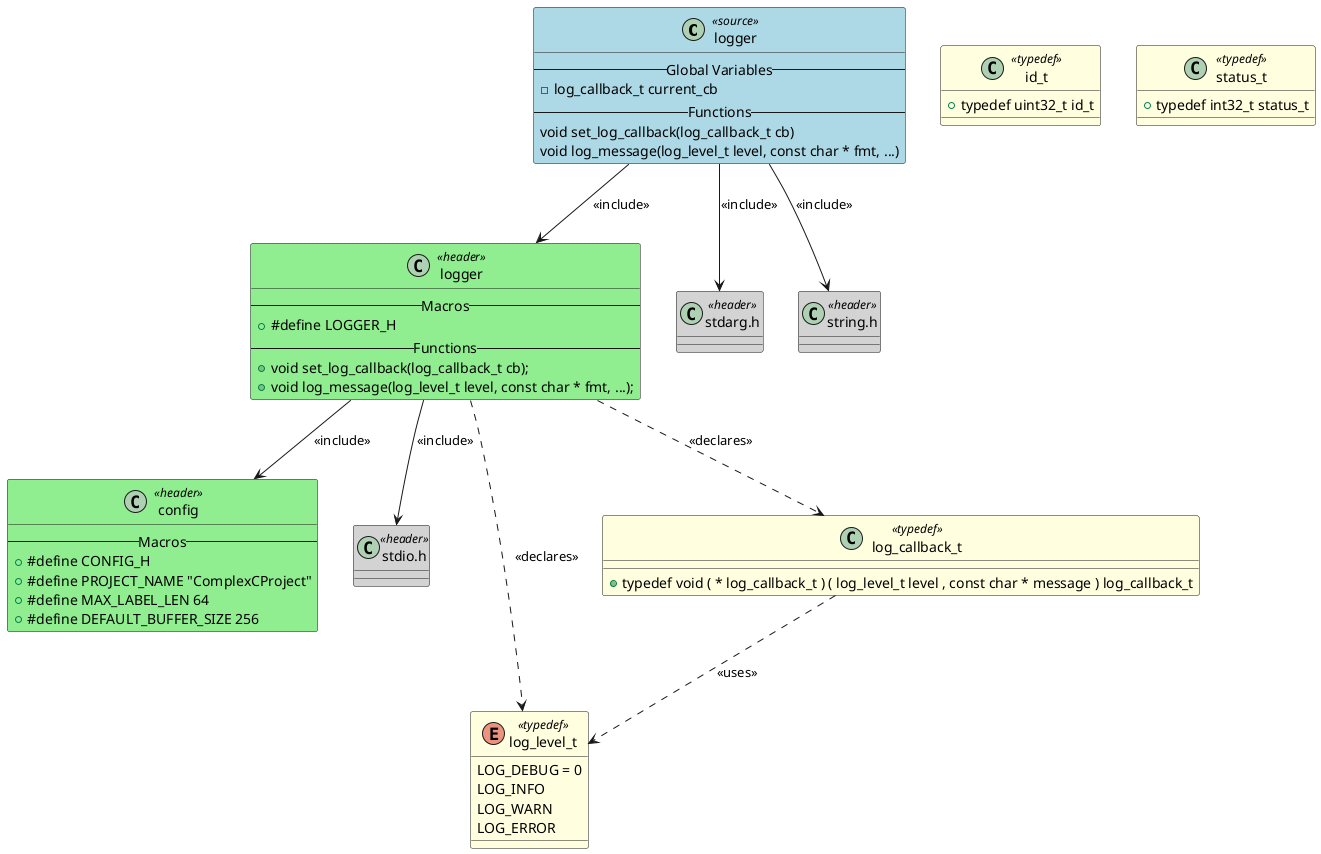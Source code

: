 @startuml logger

class "logger" as LOGGER <<source>> #LightBlue
{
    -- Global Variables --
    - log_callback_t current_cb
    -- Functions --
    void set_log_callback(log_callback_t cb)
    void log_message(log_level_t level, const char * fmt, ...)
}

class "logger" as HEADER_LOGGER <<header>> #LightGreen
{
    -- Macros --
    + #define LOGGER_H
    -- Functions --
    + void set_log_callback(log_callback_t cb);
    + void log_message(log_level_t level, const char * fmt, ...);
}
class "stdarg.h" as HEADER_STDARG <<header>> #LightGray
{
}

class "string.h" as HEADER_STRING <<header>> #LightGray
{
}

class "config" as HEADER_CONFIG <<header>> #LightGreen
{
    -- Macros --
    + #define CONFIG_H
    + #define PROJECT_NAME "ComplexCProject"
    + #define MAX_LABEL_LEN 64
    + #define DEFAULT_BUFFER_SIZE 256
}
class "stdio.h" as HEADER_STDIO <<header>> #LightGray
{
}

enum "log_level_t" as TYPEDEF_LOG_LEVEL_T <<typedef>> #LightYellow
{
    LOG_DEBUG = 0
    LOG_INFO
    LOG_WARN
    LOG_ERROR
}

class "log_callback_t" as TYPEDEF_LOG_CALLBACK_T <<typedef>> #LightYellow
{
    + typedef void ( * log_callback_t ) ( log_level_t level , const char * message ) log_callback_t
}

class "id_t" as TYPEDEF_ID_T <<typedef>> #LightYellow
{
    + typedef uint32_t id_t
}

class "status_t" as TYPEDEF_STATUS_T <<typedef>> #LightYellow
{
    + typedef int32_t status_t
}

LOGGER --> HEADER_LOGGER : <<include>>
LOGGER --> HEADER_STDARG : <<include>>
LOGGER --> HEADER_STRING : <<include>>
HEADER_LOGGER --> HEADER_STDIO : <<include>>
HEADER_LOGGER --> HEADER_CONFIG : <<include>>
TYPEDEF_LOG_CALLBACK_T ..> TYPEDEF_LOG_LEVEL_T : <<uses>>
HEADER_LOGGER ..> TYPEDEF_LOG_LEVEL_T : <<declares>>
HEADER_LOGGER ..> TYPEDEF_LOG_CALLBACK_T : <<declares>>

@enduml